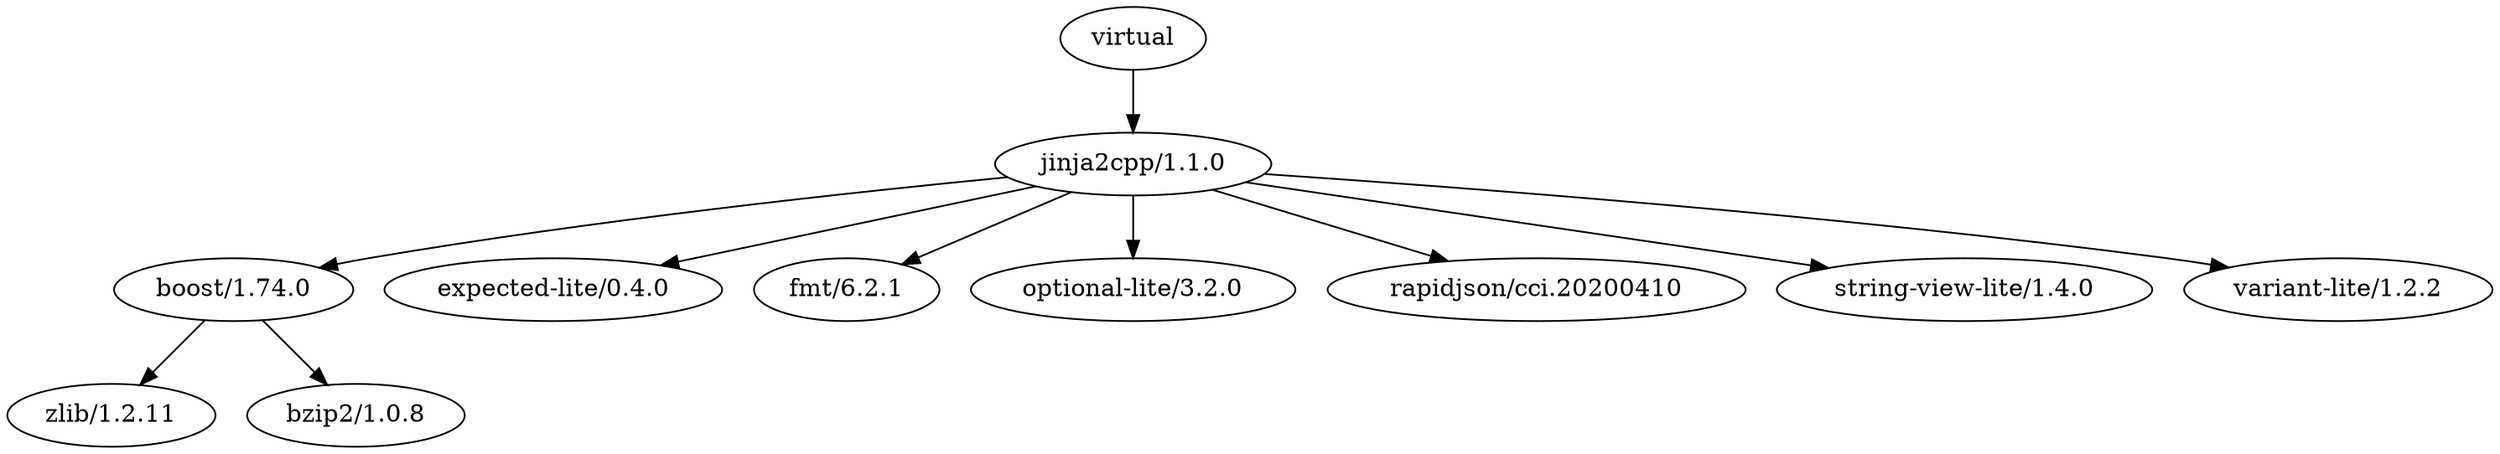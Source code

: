 digraph {
        "virtual" -> "jinja2cpp/1.1.0"
        "boost/1.74.0" -> "zlib/1.2.11"
        "boost/1.74.0" -> "bzip2/1.0.8"
        "jinja2cpp/1.1.0" -> "boost/1.74.0"
        "jinja2cpp/1.1.0" -> "expected-lite/0.4.0"
        "jinja2cpp/1.1.0" -> "fmt/6.2.1"
        "jinja2cpp/1.1.0" -> "optional-lite/3.2.0"
        "jinja2cpp/1.1.0" -> "rapidjson/cci.20200410"
        "jinja2cpp/1.1.0" -> "string-view-lite/1.4.0"
        "jinja2cpp/1.1.0" -> "variant-lite/1.2.2"
}